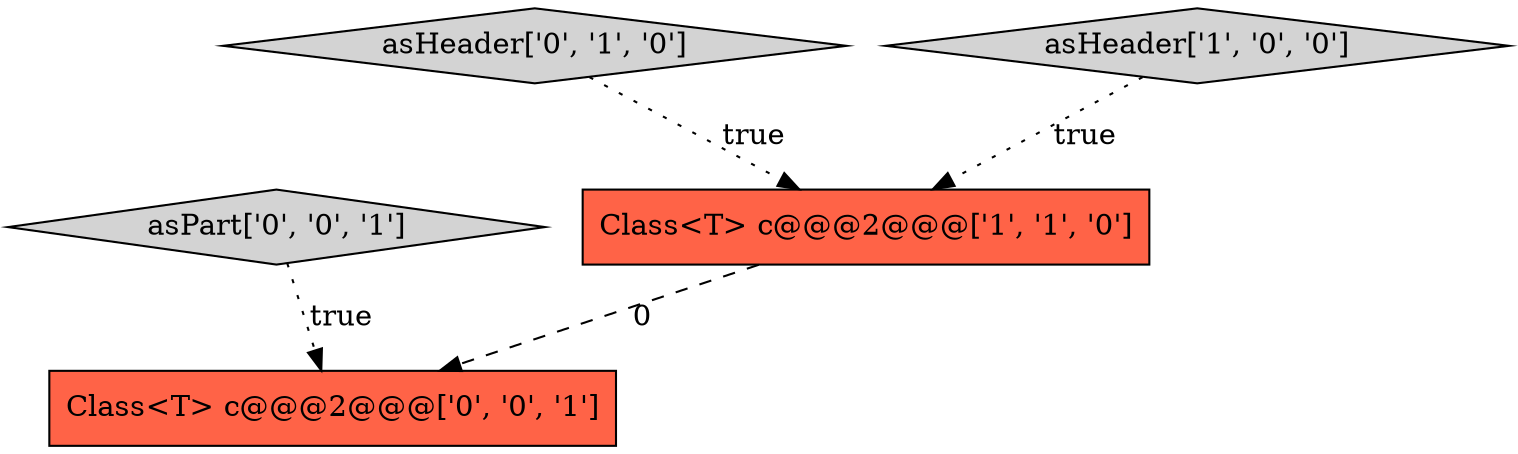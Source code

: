 digraph {
1 [style = filled, label = "Class<T> c@@@2@@@['1', '1', '0']", fillcolor = tomato, shape = box image = "AAA0AAABBB1BBB"];
3 [style = filled, label = "Class<T> c@@@2@@@['0', '0', '1']", fillcolor = tomato, shape = box image = "AAA0AAABBB3BBB"];
4 [style = filled, label = "asPart['0', '0', '1']", fillcolor = lightgray, shape = diamond image = "AAA0AAABBB3BBB"];
2 [style = filled, label = "asHeader['0', '1', '0']", fillcolor = lightgray, shape = diamond image = "AAA0AAABBB2BBB"];
0 [style = filled, label = "asHeader['1', '0', '0']", fillcolor = lightgray, shape = diamond image = "AAA0AAABBB1BBB"];
2->1 [style = dotted, label="true"];
0->1 [style = dotted, label="true"];
4->3 [style = dotted, label="true"];
1->3 [style = dashed, label="0"];
}
